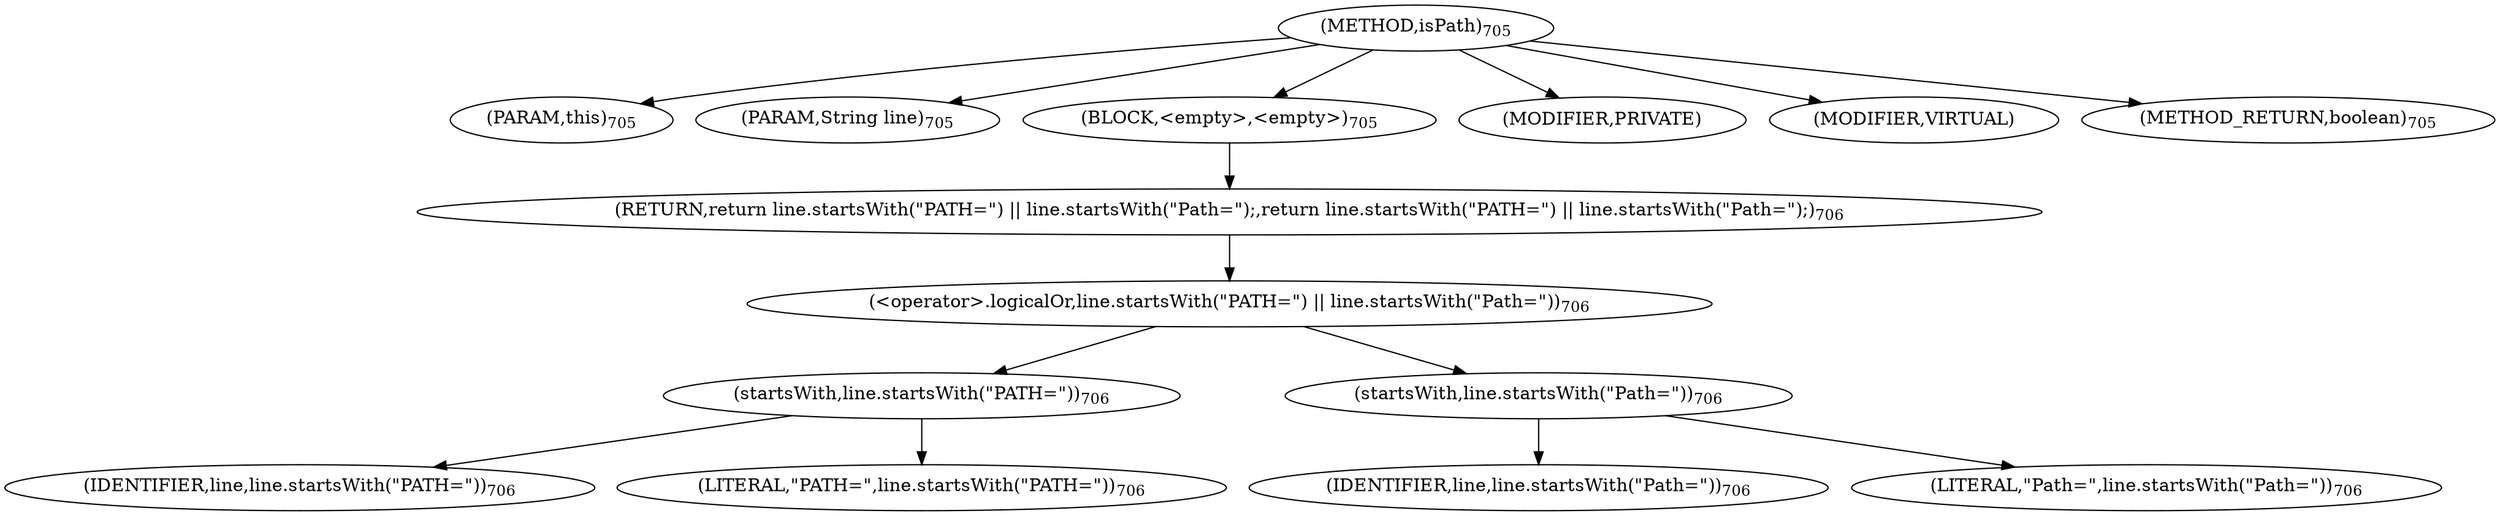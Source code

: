digraph "isPath" {  
"1534" [label = <(METHOD,isPath)<SUB>705</SUB>> ]
"1535" [label = <(PARAM,this)<SUB>705</SUB>> ]
"1536" [label = <(PARAM,String line)<SUB>705</SUB>> ]
"1537" [label = <(BLOCK,&lt;empty&gt;,&lt;empty&gt;)<SUB>705</SUB>> ]
"1538" [label = <(RETURN,return line.startsWith(&quot;PATH=&quot;) || line.startsWith(&quot;Path=&quot;);,return line.startsWith(&quot;PATH=&quot;) || line.startsWith(&quot;Path=&quot;);)<SUB>706</SUB>> ]
"1539" [label = <(&lt;operator&gt;.logicalOr,line.startsWith(&quot;PATH=&quot;) || line.startsWith(&quot;Path=&quot;))<SUB>706</SUB>> ]
"1540" [label = <(startsWith,line.startsWith(&quot;PATH=&quot;))<SUB>706</SUB>> ]
"1541" [label = <(IDENTIFIER,line,line.startsWith(&quot;PATH=&quot;))<SUB>706</SUB>> ]
"1542" [label = <(LITERAL,&quot;PATH=&quot;,line.startsWith(&quot;PATH=&quot;))<SUB>706</SUB>> ]
"1543" [label = <(startsWith,line.startsWith(&quot;Path=&quot;))<SUB>706</SUB>> ]
"1544" [label = <(IDENTIFIER,line,line.startsWith(&quot;Path=&quot;))<SUB>706</SUB>> ]
"1545" [label = <(LITERAL,&quot;Path=&quot;,line.startsWith(&quot;Path=&quot;))<SUB>706</SUB>> ]
"1546" [label = <(MODIFIER,PRIVATE)> ]
"1547" [label = <(MODIFIER,VIRTUAL)> ]
"1548" [label = <(METHOD_RETURN,boolean)<SUB>705</SUB>> ]
  "1534" -> "1535" 
  "1534" -> "1536" 
  "1534" -> "1537" 
  "1534" -> "1546" 
  "1534" -> "1547" 
  "1534" -> "1548" 
  "1537" -> "1538" 
  "1538" -> "1539" 
  "1539" -> "1540" 
  "1539" -> "1543" 
  "1540" -> "1541" 
  "1540" -> "1542" 
  "1543" -> "1544" 
  "1543" -> "1545" 
}
